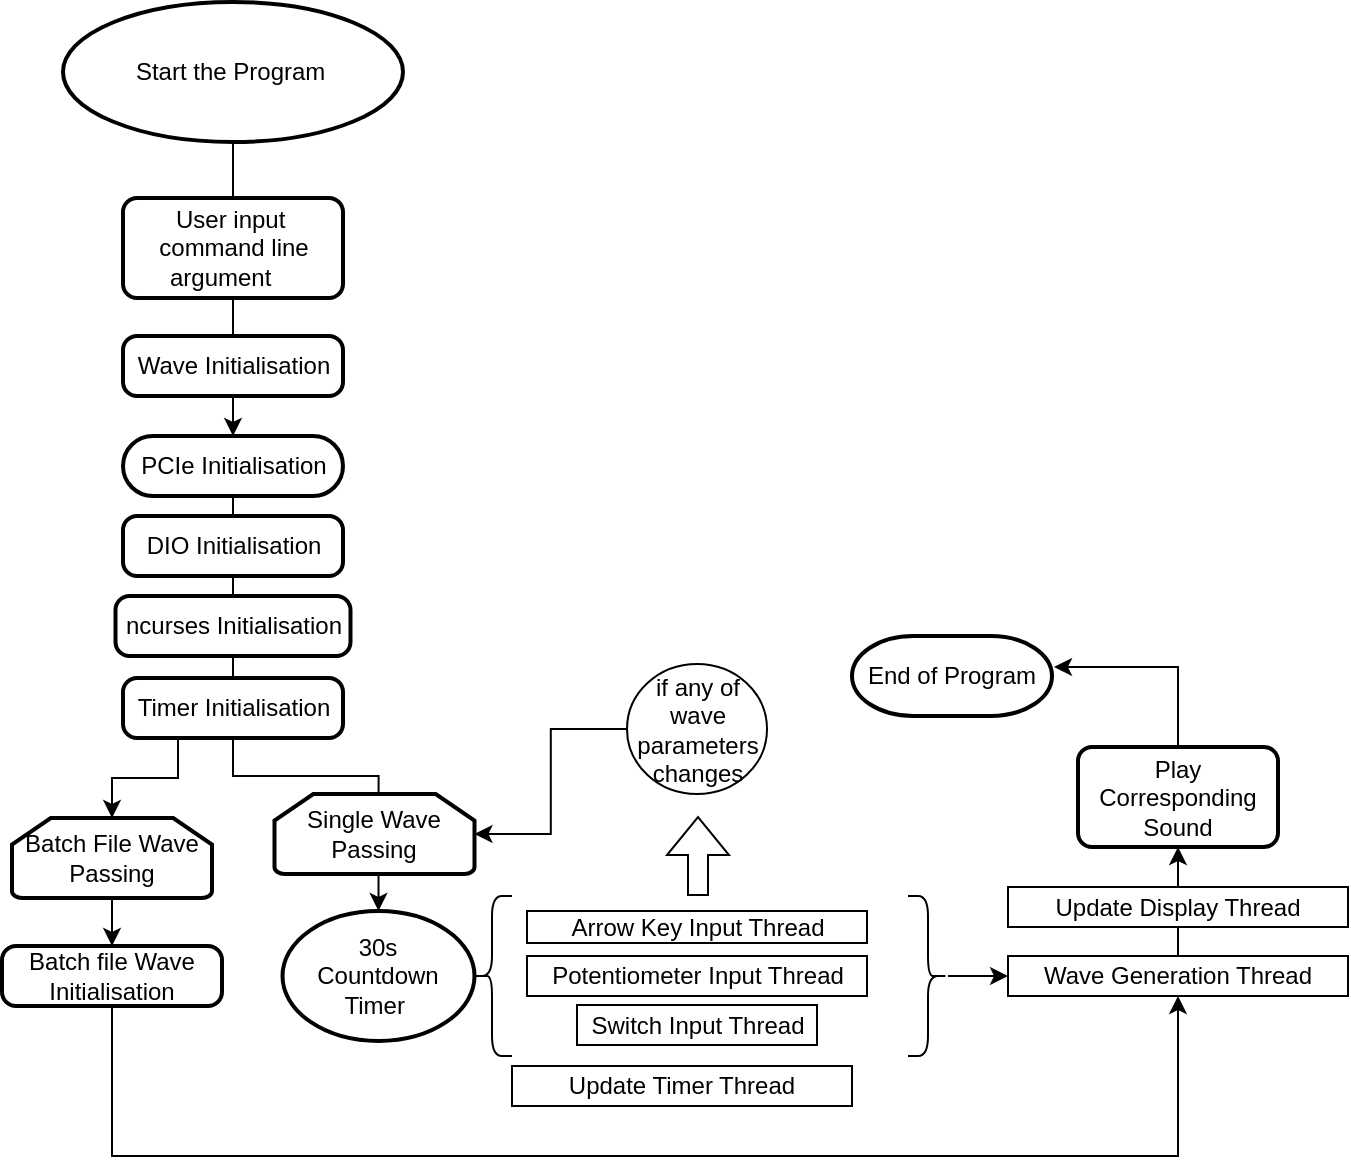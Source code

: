 <mxfile version="15.8.2" type="github">
  <diagram id="RDyM5Sn1KwQpERf3-6v_" name="Page-1">
    <mxGraphModel dx="1343" dy="635" grid="1" gridSize="10" guides="1" tooltips="1" connect="1" arrows="1" fold="1" page="1" pageScale="1" pageWidth="827" pageHeight="1169" math="0" shadow="0">
      <root>
        <mxCell id="0" />
        <mxCell id="1" parent="0" />
        <mxCell id="D086AMLhP0JBdoeUekMZ-2" value="Start the Program&amp;nbsp;" style="strokeWidth=2;html=1;shape=mxgraph.flowchart.start_1;whiteSpace=wrap;" parent="1" vertex="1">
          <mxGeometry x="157.5" y="83" width="170" height="70" as="geometry" />
        </mxCell>
        <mxCell id="D086AMLhP0JBdoeUekMZ-12" style="edgeStyle=orthogonalEdgeStyle;rounded=0;orthogonalLoop=1;jettySize=auto;html=1;exitX=0.5;exitY=1;exitDx=0;exitDy=0;entryX=0.5;entryY=0;entryDx=0;entryDy=0;entryPerimeter=0;startArrow=none;" parent="1" source="QhxnlMzqvn4maWAdjBox-20" target="D086AMLhP0JBdoeUekMZ-6" edge="1">
          <mxGeometry relative="1" as="geometry">
            <Array as="points">
              <mxPoint x="243" y="470" />
              <mxPoint x="315" y="470" />
            </Array>
          </mxGeometry>
        </mxCell>
        <mxCell id="D086AMLhP0JBdoeUekMZ-4" value="Single Wave Passing" style="strokeWidth=2;html=1;shape=mxgraph.flowchart.loop_limit;whiteSpace=wrap;" parent="1" vertex="1">
          <mxGeometry x="263.25" y="479" width="100" height="40" as="geometry" />
        </mxCell>
        <mxCell id="D086AMLhP0JBdoeUekMZ-6" value="30s&lt;br&gt;Countdown Timer&amp;nbsp;" style="strokeWidth=2;html=1;shape=mxgraph.flowchart.start_1;whiteSpace=wrap;" parent="1" vertex="1">
          <mxGeometry x="267.25" y="537.5" width="96" height="65" as="geometry" />
        </mxCell>
        <mxCell id="D086AMLhP0JBdoeUekMZ-10" value="End of Program" style="strokeWidth=2;html=1;shape=mxgraph.flowchart.terminator;whiteSpace=wrap;" parent="1" vertex="1">
          <mxGeometry x="552" y="400" width="100" height="40" as="geometry" />
        </mxCell>
        <mxCell id="ww8WBpyP77Uh2FEGIEoH-34" style="edgeStyle=orthogonalEdgeStyle;rounded=0;orthogonalLoop=1;jettySize=auto;html=1;" edge="1" parent="1" source="QhxnlMzqvn4maWAdjBox-18">
          <mxGeometry relative="1" as="geometry">
            <mxPoint x="242.5" y="300" as="targetPoint" />
          </mxGeometry>
        </mxCell>
        <mxCell id="QhxnlMzqvn4maWAdjBox-18" value="PCIe Initialisation" style="rounded=1;whiteSpace=wrap;html=1;absoluteArcSize=1;arcSize=31;strokeWidth=2;" parent="1" vertex="1">
          <mxGeometry x="187.5" y="300" width="110" height="30" as="geometry" />
        </mxCell>
        <mxCell id="QhxnlMzqvn4maWAdjBox-20" value="DIO Initialisation" style="rounded=1;whiteSpace=wrap;html=1;absoluteArcSize=1;arcSize=14;strokeWidth=2;" parent="1" vertex="1">
          <mxGeometry x="187.5" y="340" width="110" height="30" as="geometry" />
        </mxCell>
        <mxCell id="QhxnlMzqvn4maWAdjBox-21" value="" style="edgeStyle=orthogonalEdgeStyle;rounded=0;orthogonalLoop=1;jettySize=auto;html=1;exitX=0.5;exitY=1;exitDx=0;exitDy=0;entryX=0.5;entryY=0;entryDx=0;entryDy=0;entryPerimeter=0;startArrow=none;endArrow=none;" parent="1" source="QhxnlMzqvn4maWAdjBox-18" target="QhxnlMzqvn4maWAdjBox-20" edge="1">
          <mxGeometry relative="1" as="geometry">
            <mxPoint x="255" y="509.0" as="sourcePoint" />
            <mxPoint x="280" y="574.0" as="targetPoint" />
          </mxGeometry>
        </mxCell>
        <mxCell id="ww8WBpyP77Uh2FEGIEoH-32" style="edgeStyle=orthogonalEdgeStyle;rounded=0;orthogonalLoop=1;jettySize=auto;html=1;exitX=0.25;exitY=1;exitDx=0;exitDy=0;entryX=0.5;entryY=0;entryDx=0;entryDy=0;entryPerimeter=0;" edge="1" parent="1" source="QhxnlMzqvn4maWAdjBox-24" target="ww8WBpyP77Uh2FEGIEoH-12">
          <mxGeometry relative="1" as="geometry" />
        </mxCell>
        <mxCell id="QhxnlMzqvn4maWAdjBox-24" value="Timer Initialisation" style="rounded=1;whiteSpace=wrap;html=1;absoluteArcSize=1;arcSize=14;strokeWidth=2;" parent="1" vertex="1">
          <mxGeometry x="187.5" y="421" width="110" height="30" as="geometry" />
        </mxCell>
        <mxCell id="7VH7p3_VGqFjAGke6KR7-12" style="edgeStyle=orthogonalEdgeStyle;rounded=0;orthogonalLoop=1;jettySize=auto;html=1;entryX=1;entryY=0.5;entryDx=0;entryDy=0;entryPerimeter=0;" parent="1" source="7VH7p3_VGqFjAGke6KR7-8" target="D086AMLhP0JBdoeUekMZ-4" edge="1">
          <mxGeometry relative="1" as="geometry">
            <mxPoint x="312.5" y="424" as="targetPoint" />
          </mxGeometry>
        </mxCell>
        <mxCell id="7VH7p3_VGqFjAGke6KR7-8" value="if any of wave parameters changes" style="ellipse;whiteSpace=wrap;html=1;" parent="1" vertex="1">
          <mxGeometry x="439.5" y="414" width="70" height="65" as="geometry" />
        </mxCell>
        <mxCell id="7VH7p3_VGqFjAGke6KR7-20" value="" style="edgeStyle=orthogonalEdgeStyle;rounded=0;orthogonalLoop=1;jettySize=auto;html=1;exitX=0.5;exitY=0;exitDx=0;exitDy=0;" parent="1" source="ww8WBpyP77Uh2FEGIEoH-19" edge="1">
          <mxGeometry relative="1" as="geometry">
            <mxPoint x="615.02" y="712.983" as="sourcePoint" />
            <mxPoint x="653" y="415.5" as="targetPoint" />
            <Array as="points">
              <mxPoint x="715" y="415.5" />
            </Array>
          </mxGeometry>
        </mxCell>
        <mxCell id="ww8WBpyP77Uh2FEGIEoH-33" style="edgeStyle=orthogonalEdgeStyle;rounded=0;orthogonalLoop=1;jettySize=auto;html=1;entryX=0.5;entryY=1;entryDx=0;entryDy=0;" edge="1" parent="1" source="7VH7p3_VGqFjAGke6KR7-21" target="ww8WBpyP77Uh2FEGIEoH-18">
          <mxGeometry relative="1" as="geometry">
            <mxPoint x="663" y="590" as="targetPoint" />
            <Array as="points">
              <mxPoint x="182" y="660" />
              <mxPoint x="715" y="660" />
            </Array>
          </mxGeometry>
        </mxCell>
        <mxCell id="7VH7p3_VGqFjAGke6KR7-21" value="Batch file Wave Initialisation" style="rounded=1;whiteSpace=wrap;html=1;absoluteArcSize=1;arcSize=14;strokeWidth=2;" parent="1" vertex="1">
          <mxGeometry x="127" y="555" width="110" height="30" as="geometry" />
        </mxCell>
        <mxCell id="ww8WBpyP77Uh2FEGIEoH-1" value="ncurses Initialisation" style="rounded=1;whiteSpace=wrap;html=1;absoluteArcSize=1;arcSize=14;strokeWidth=2;" vertex="1" parent="1">
          <mxGeometry x="183.75" y="380" width="117.5" height="30" as="geometry" />
        </mxCell>
        <mxCell id="QhxnlMzqvn4maWAdjBox-3" value="User input&amp;nbsp; command line argument&amp;nbsp; &amp;nbsp;&amp;nbsp;" style="rounded=1;whiteSpace=wrap;html=1;absoluteArcSize=1;arcSize=14;strokeWidth=2;" parent="1" vertex="1">
          <mxGeometry x="187.5" y="181" width="110" height="50" as="geometry" />
        </mxCell>
        <mxCell id="ww8WBpyP77Uh2FEGIEoH-4" value="" style="edgeStyle=orthogonalEdgeStyle;rounded=0;orthogonalLoop=1;jettySize=auto;html=1;endArrow=none;" edge="1" parent="1" source="D086AMLhP0JBdoeUekMZ-2" target="QhxnlMzqvn4maWAdjBox-3">
          <mxGeometry relative="1" as="geometry">
            <mxPoint x="242.5" y="153" as="sourcePoint" />
            <mxPoint x="302.5" y="231" as="targetPoint" />
          </mxGeometry>
        </mxCell>
        <mxCell id="ww8WBpyP77Uh2FEGIEoH-6" value="Wave Initialisation" style="rounded=1;whiteSpace=wrap;html=1;absoluteArcSize=1;arcSize=14;strokeWidth=2;" vertex="1" parent="1">
          <mxGeometry x="187.5" y="250" width="110" height="30" as="geometry" />
        </mxCell>
        <mxCell id="ww8WBpyP77Uh2FEGIEoH-7" value="" style="edgeStyle=orthogonalEdgeStyle;rounded=0;orthogonalLoop=1;jettySize=auto;html=1;startArrow=none;endArrow=none;" edge="1" parent="1" source="QhxnlMzqvn4maWAdjBox-3" target="ww8WBpyP77Uh2FEGIEoH-6">
          <mxGeometry relative="1" as="geometry">
            <mxPoint x="242.514" y="213" as="sourcePoint" />
            <mxPoint x="302.514" y="260.004" as="targetPoint" />
          </mxGeometry>
        </mxCell>
        <mxCell id="ww8WBpyP77Uh2FEGIEoH-20" value="" style="edgeStyle=orthogonalEdgeStyle;rounded=0;orthogonalLoop=1;jettySize=auto;html=1;" edge="1" parent="1" source="ww8WBpyP77Uh2FEGIEoH-12" target="7VH7p3_VGqFjAGke6KR7-21">
          <mxGeometry relative="1" as="geometry" />
        </mxCell>
        <mxCell id="ww8WBpyP77Uh2FEGIEoH-12" value="Batch File Wave Passing" style="strokeWidth=2;html=1;shape=mxgraph.flowchart.loop_limit;whiteSpace=wrap;" vertex="1" parent="1">
          <mxGeometry x="132" y="491" width="100" height="40" as="geometry" />
        </mxCell>
        <mxCell id="ww8WBpyP77Uh2FEGIEoH-14" value="Switch Input Thread" style="rounded=0;whiteSpace=wrap;html=1;" vertex="1" parent="1">
          <mxGeometry x="414.5" y="584.5" width="120" height="20" as="geometry" />
        </mxCell>
        <mxCell id="ww8WBpyP77Uh2FEGIEoH-15" value="Potentiometer Input Thread" style="rounded=0;whiteSpace=wrap;html=1;" vertex="1" parent="1">
          <mxGeometry x="389.5" y="560" width="170" height="20" as="geometry" />
        </mxCell>
        <mxCell id="ww8WBpyP77Uh2FEGIEoH-16" value="Arrow Key Input Thread" style="rounded=0;whiteSpace=wrap;html=1;" vertex="1" parent="1">
          <mxGeometry x="389.5" y="537.5" width="170" height="16" as="geometry" />
        </mxCell>
        <mxCell id="ww8WBpyP77Uh2FEGIEoH-17" value="Update Timer Thread" style="rounded=0;whiteSpace=wrap;html=1;" vertex="1" parent="1">
          <mxGeometry x="382" y="615" width="170" height="20" as="geometry" />
        </mxCell>
        <mxCell id="ww8WBpyP77Uh2FEGIEoH-31" value="" style="edgeStyle=orthogonalEdgeStyle;rounded=0;orthogonalLoop=1;jettySize=auto;html=1;" edge="1" parent="1" source="ww8WBpyP77Uh2FEGIEoH-18" target="ww8WBpyP77Uh2FEGIEoH-19">
          <mxGeometry relative="1" as="geometry" />
        </mxCell>
        <mxCell id="ww8WBpyP77Uh2FEGIEoH-18" value="Wave Generation Thread" style="rounded=0;whiteSpace=wrap;html=1;" vertex="1" parent="1">
          <mxGeometry x="630" y="560" width="170" height="20" as="geometry" />
        </mxCell>
        <mxCell id="ww8WBpyP77Uh2FEGIEoH-19" value="Play Corresponding Sound" style="rounded=1;whiteSpace=wrap;html=1;absoluteArcSize=1;arcSize=14;strokeWidth=2;" vertex="1" parent="1">
          <mxGeometry x="665" y="455.5" width="100" height="50" as="geometry" />
        </mxCell>
        <mxCell id="ww8WBpyP77Uh2FEGIEoH-21" value="Update Display Thread" style="rounded=0;whiteSpace=wrap;html=1;" vertex="1" parent="1">
          <mxGeometry x="630" y="525.5" width="170" height="20" as="geometry" />
        </mxCell>
        <mxCell id="ww8WBpyP77Uh2FEGIEoH-29" value="" style="shape=curlyBracket;whiteSpace=wrap;html=1;rounded=1;" vertex="1" parent="1">
          <mxGeometry x="362" y="530" width="20" height="80" as="geometry" />
        </mxCell>
        <mxCell id="ww8WBpyP77Uh2FEGIEoH-30" value="" style="shape=flexArrow;endArrow=classic;html=1;rounded=0;" edge="1" parent="1">
          <mxGeometry width="50" height="50" relative="1" as="geometry">
            <mxPoint x="475" y="530" as="sourcePoint" />
            <mxPoint x="475" y="490" as="targetPoint" />
          </mxGeometry>
        </mxCell>
        <mxCell id="ww8WBpyP77Uh2FEGIEoH-36" style="edgeStyle=orthogonalEdgeStyle;rounded=0;orthogonalLoop=1;jettySize=auto;html=1;entryX=0;entryY=0.5;entryDx=0;entryDy=0;" edge="1" parent="1" source="ww8WBpyP77Uh2FEGIEoH-35" target="ww8WBpyP77Uh2FEGIEoH-18">
          <mxGeometry relative="1" as="geometry" />
        </mxCell>
        <mxCell id="ww8WBpyP77Uh2FEGIEoH-35" value="" style="shape=curlyBracket;whiteSpace=wrap;html=1;rounded=1;direction=west;" vertex="1" parent="1">
          <mxGeometry x="580" y="530" width="20" height="80" as="geometry" />
        </mxCell>
      </root>
    </mxGraphModel>
  </diagram>
</mxfile>
